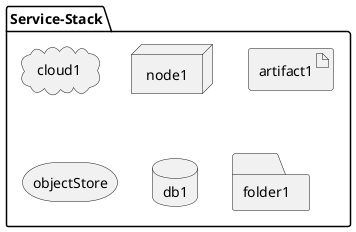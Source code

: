 @startuml

package  "Service-Stack" {
  cloud cloud1
  node node1
  artifact artifact1
  storage objectStore
  database db1
  folder folder1
}

@enduml
